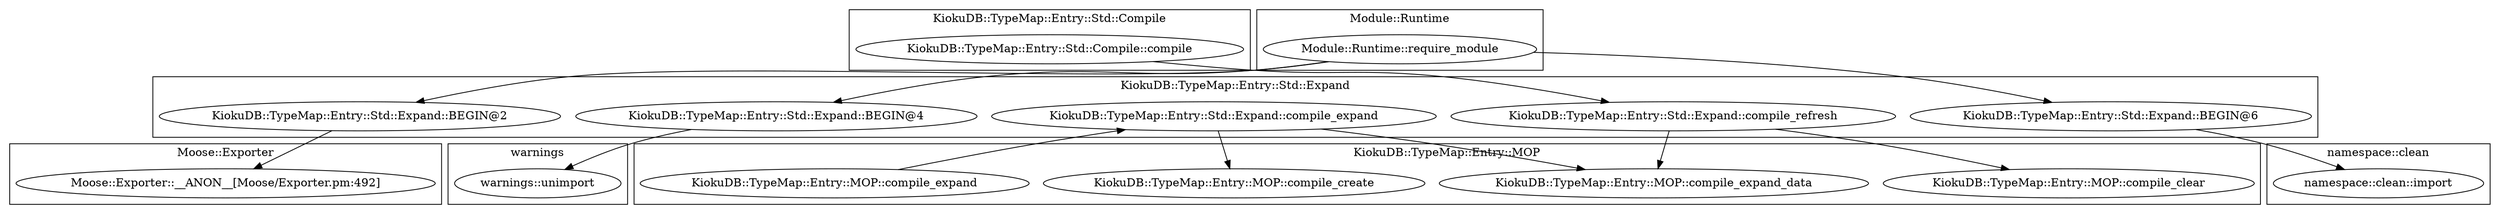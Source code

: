 digraph {
graph [overlap=false]
subgraph cluster_KiokuDB_TypeMap_Entry_Std_Expand {
	label="KiokuDB::TypeMap::Entry::Std::Expand";
	"KiokuDB::TypeMap::Entry::Std::Expand::BEGIN@2";
	"KiokuDB::TypeMap::Entry::Std::Expand::BEGIN@4";
	"KiokuDB::TypeMap::Entry::Std::Expand::compile_expand";
	"KiokuDB::TypeMap::Entry::Std::Expand::BEGIN@6";
	"KiokuDB::TypeMap::Entry::Std::Expand::compile_refresh";
}
subgraph cluster_namespace_clean {
	label="namespace::clean";
	"namespace::clean::import";
}
subgraph cluster_warnings {
	label="warnings";
	"warnings::unimport";
}
subgraph cluster_KiokuDB_TypeMap_Entry_Std_Compile {
	label="KiokuDB::TypeMap::Entry::Std::Compile";
	"KiokuDB::TypeMap::Entry::Std::Compile::compile";
}
subgraph cluster_Module_Runtime {
	label="Module::Runtime";
	"Module::Runtime::require_module";
}
subgraph cluster_KiokuDB_TypeMap_Entry_MOP {
	label="KiokuDB::TypeMap::Entry::MOP";
	"KiokuDB::TypeMap::Entry::MOP::compile_create";
	"KiokuDB::TypeMap::Entry::MOP::compile_clear";
	"KiokuDB::TypeMap::Entry::MOP::compile_expand";
	"KiokuDB::TypeMap::Entry::MOP::compile_expand_data";
}
subgraph cluster_Moose_Exporter {
	label="Moose::Exporter";
	"Moose::Exporter::__ANON__[Moose/Exporter.pm:492]";
}
"KiokuDB::TypeMap::Entry::Std::Expand::compile_refresh" -> "KiokuDB::TypeMap::Entry::MOP::compile_clear";
"KiokuDB::TypeMap::Entry::Std::Expand::BEGIN@6" -> "namespace::clean::import";
"KiokuDB::TypeMap::Entry::Std::Expand::compile_expand" -> "KiokuDB::TypeMap::Entry::MOP::compile_expand_data";
"KiokuDB::TypeMap::Entry::Std::Expand::compile_refresh" -> "KiokuDB::TypeMap::Entry::MOP::compile_expand_data";
"KiokuDB::TypeMap::Entry::Std::Expand::compile_expand" -> "KiokuDB::TypeMap::Entry::MOP::compile_create";
"KiokuDB::TypeMap::Entry::Std::Expand::BEGIN@2" -> "Moose::Exporter::__ANON__[Moose/Exporter.pm:492]";
"KiokuDB::TypeMap::Entry::Std::Expand::BEGIN@4" -> "warnings::unimport";
"KiokuDB::TypeMap::Entry::Std::Compile::compile" -> "KiokuDB::TypeMap::Entry::Std::Expand::compile_refresh";
"Module::Runtime::require_module" -> "KiokuDB::TypeMap::Entry::Std::Expand::BEGIN@2";
"KiokuDB::TypeMap::Entry::MOP::compile_expand" -> "KiokuDB::TypeMap::Entry::Std::Expand::compile_expand";
"Module::Runtime::require_module" -> "KiokuDB::TypeMap::Entry::Std::Expand::BEGIN@6";
"Module::Runtime::require_module" -> "KiokuDB::TypeMap::Entry::Std::Expand::BEGIN@4";
}
